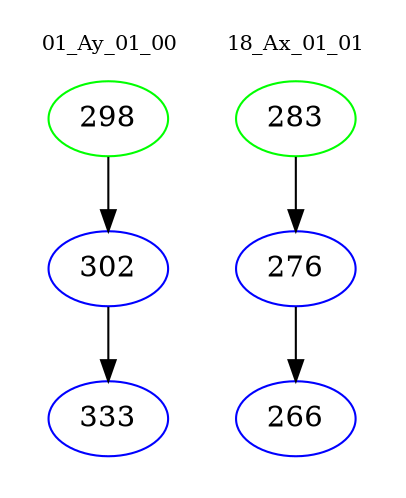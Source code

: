 digraph{
subgraph cluster_0 {
color = white
label = "01_Ay_01_00";
fontsize=10;
T0_298 [label="298", color="green"]
T0_298 -> T0_302 [color="black"]
T0_302 [label="302", color="blue"]
T0_302 -> T0_333 [color="black"]
T0_333 [label="333", color="blue"]
}
subgraph cluster_1 {
color = white
label = "18_Ax_01_01";
fontsize=10;
T1_283 [label="283", color="green"]
T1_283 -> T1_276 [color="black"]
T1_276 [label="276", color="blue"]
T1_276 -> T1_266 [color="black"]
T1_266 [label="266", color="blue"]
}
}
